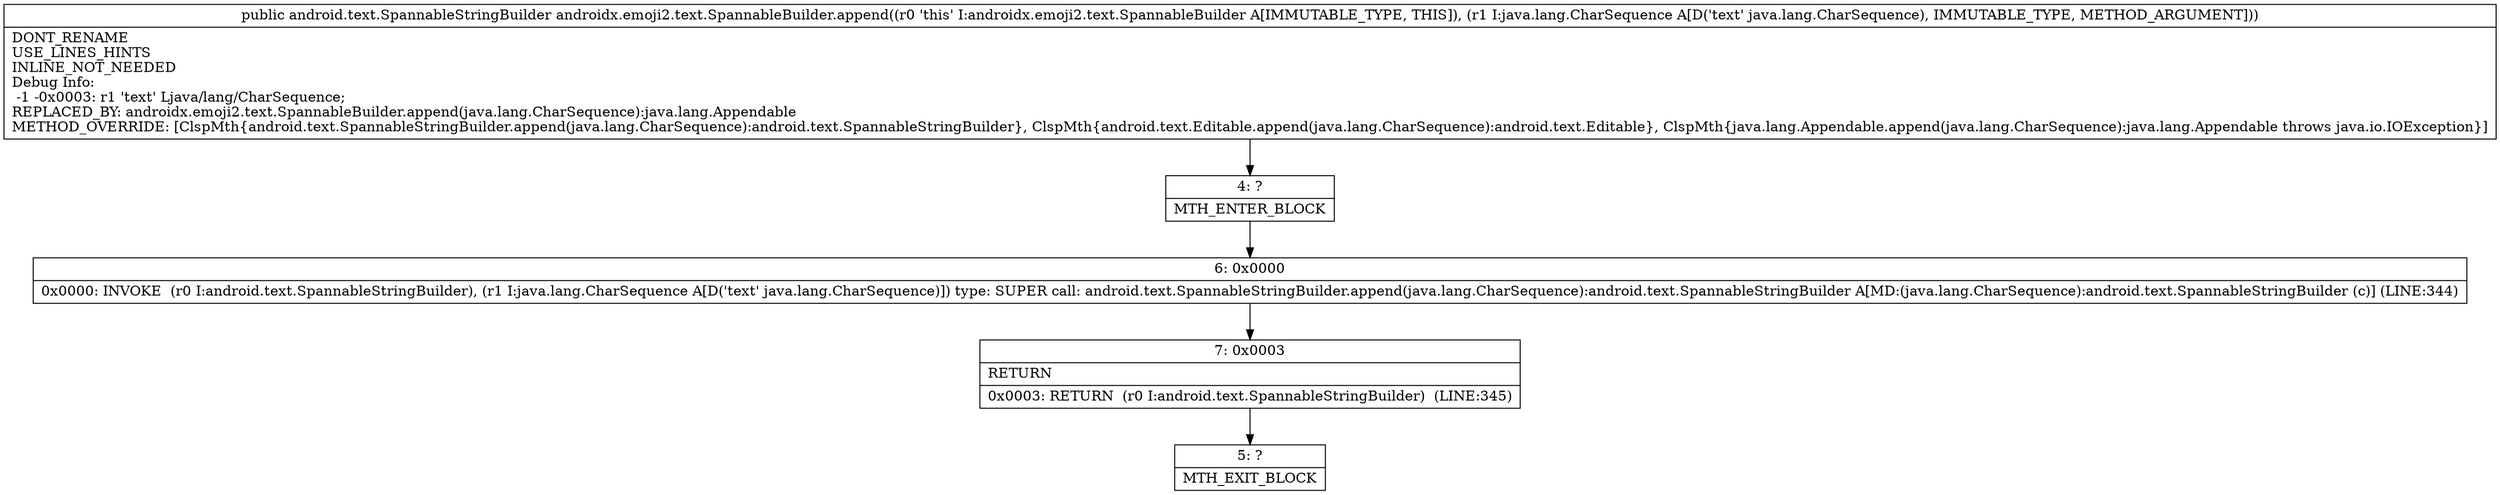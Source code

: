 digraph "CFG forandroidx.emoji2.text.SpannableBuilder.append(Ljava\/lang\/CharSequence;)Landroid\/text\/SpannableStringBuilder;" {
Node_4 [shape=record,label="{4\:\ ?|MTH_ENTER_BLOCK\l}"];
Node_6 [shape=record,label="{6\:\ 0x0000|0x0000: INVOKE  (r0 I:android.text.SpannableStringBuilder), (r1 I:java.lang.CharSequence A[D('text' java.lang.CharSequence)]) type: SUPER call: android.text.SpannableStringBuilder.append(java.lang.CharSequence):android.text.SpannableStringBuilder A[MD:(java.lang.CharSequence):android.text.SpannableStringBuilder (c)] (LINE:344)\l}"];
Node_7 [shape=record,label="{7\:\ 0x0003|RETURN\l|0x0003: RETURN  (r0 I:android.text.SpannableStringBuilder)  (LINE:345)\l}"];
Node_5 [shape=record,label="{5\:\ ?|MTH_EXIT_BLOCK\l}"];
MethodNode[shape=record,label="{public android.text.SpannableStringBuilder androidx.emoji2.text.SpannableBuilder.append((r0 'this' I:androidx.emoji2.text.SpannableBuilder A[IMMUTABLE_TYPE, THIS]), (r1 I:java.lang.CharSequence A[D('text' java.lang.CharSequence), IMMUTABLE_TYPE, METHOD_ARGUMENT]))  | DONT_RENAME\lUSE_LINES_HINTS\lINLINE_NOT_NEEDED\lDebug Info:\l  \-1 \-0x0003: r1 'text' Ljava\/lang\/CharSequence;\lREPLACED_BY: androidx.emoji2.text.SpannableBuilder.append(java.lang.CharSequence):java.lang.Appendable\lMETHOD_OVERRIDE: [ClspMth\{android.text.SpannableStringBuilder.append(java.lang.CharSequence):android.text.SpannableStringBuilder\}, ClspMth\{android.text.Editable.append(java.lang.CharSequence):android.text.Editable\}, ClspMth\{java.lang.Appendable.append(java.lang.CharSequence):java.lang.Appendable throws java.io.IOException\}]\l}"];
MethodNode -> Node_4;Node_4 -> Node_6;
Node_6 -> Node_7;
Node_7 -> Node_5;
}

